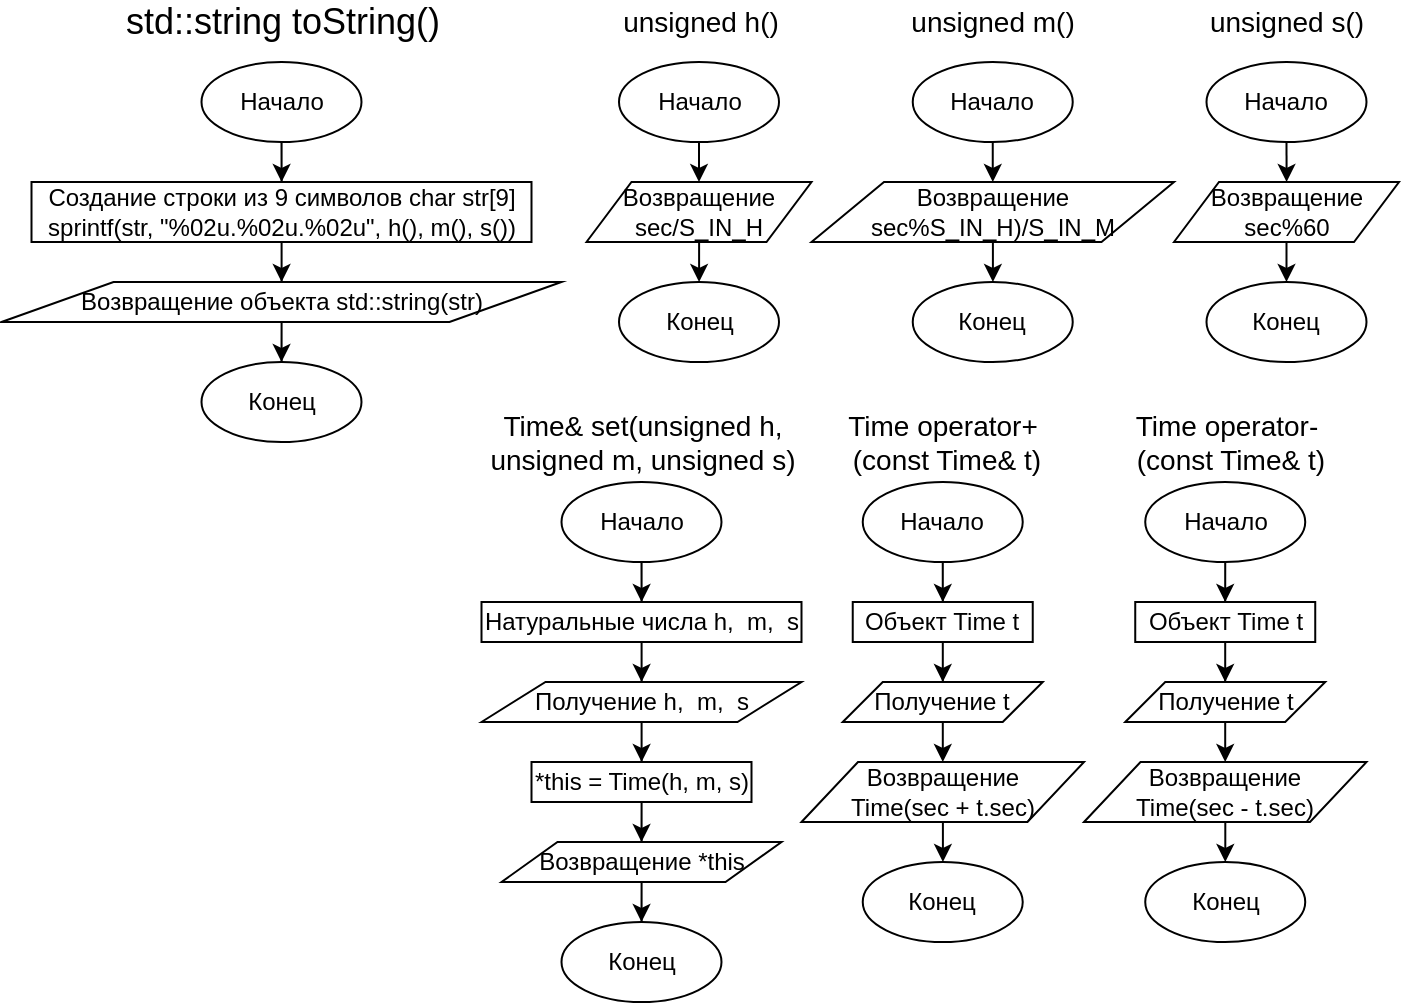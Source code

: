 <mxfile version="13.1.14"><diagram id="Hsi1N0cberL_-BoPGEi5" name="Page-1"><mxGraphModel dx="1308" dy="520" grid="1" gridSize="10" guides="1" tooltips="1" connect="1" arrows="1" fold="1" page="1" pageScale="1" pageWidth="850" pageHeight="1100" math="0" shadow="0"><root><mxCell id="0"/><mxCell id="1" parent="0"/><mxCell id="LDhQOHuRyV1jIk14AgpL-1128" style="edgeStyle=orthogonalEdgeStyle;rounded=0;orthogonalLoop=1;jettySize=auto;html=1;" edge="1" parent="1" source="LDhQOHuRyV1jIk14AgpL-1125" target="LDhQOHuRyV1jIk14AgpL-1127"><mxGeometry relative="1" as="geometry"/></mxCell><mxCell id="LDhQOHuRyV1jIk14AgpL-1125" value="Начало" style="ellipse;whiteSpace=wrap;html=1;" vertex="1" parent="1"><mxGeometry x="143.75" y="460" width="80" height="40" as="geometry"/></mxCell><mxCell id="LDhQOHuRyV1jIk14AgpL-1126" value="&lt;font style=&quot;font-size: 18px&quot;&gt;std::string toString()&lt;/font&gt;" style="text;html=1;align=center;verticalAlign=middle;resizable=0;points=[];autosize=1;" vertex="1" parent="1"><mxGeometry x="98.75" y="430" width="170" height="20" as="geometry"/></mxCell><mxCell id="LDhQOHuRyV1jIk14AgpL-1130" style="edgeStyle=orthogonalEdgeStyle;rounded=0;orthogonalLoop=1;jettySize=auto;html=1;" edge="1" parent="1" source="LDhQOHuRyV1jIk14AgpL-1127" target="LDhQOHuRyV1jIk14AgpL-1129"><mxGeometry relative="1" as="geometry"/></mxCell><mxCell id="LDhQOHuRyV1jIk14AgpL-1127" value="Создание строки из 9 символов&amp;nbsp;char str[9]&lt;br&gt;sprintf(str, &quot;%02u.%02u.%02u&quot;, h(), m(), s())" style="rounded=0;whiteSpace=wrap;html=1;" vertex="1" parent="1"><mxGeometry x="58.75" y="520" width="250" height="30" as="geometry"/></mxCell><mxCell id="LDhQOHuRyV1jIk14AgpL-1132" style="edgeStyle=orthogonalEdgeStyle;rounded=0;orthogonalLoop=1;jettySize=auto;html=1;" edge="1" parent="1" source="LDhQOHuRyV1jIk14AgpL-1129" target="LDhQOHuRyV1jIk14AgpL-1131"><mxGeometry relative="1" as="geometry"/></mxCell><mxCell id="LDhQOHuRyV1jIk14AgpL-1129" value="Возвращение объекта&amp;nbsp;std::string(str)" style="shape=parallelogram;perimeter=parallelogramPerimeter;whiteSpace=wrap;html=1;" vertex="1" parent="1"><mxGeometry x="43.75" y="570" width="280" height="20" as="geometry"/></mxCell><mxCell id="LDhQOHuRyV1jIk14AgpL-1131" value="Конец" style="ellipse;whiteSpace=wrap;html=1;" vertex="1" parent="1"><mxGeometry x="143.75" y="610" width="80" height="40" as="geometry"/></mxCell><mxCell id="LDhQOHuRyV1jIk14AgpL-1133" style="edgeStyle=orthogonalEdgeStyle;rounded=0;orthogonalLoop=1;jettySize=auto;html=1;" edge="1" parent="1" source="LDhQOHuRyV1jIk14AgpL-1134" target="LDhQOHuRyV1jIk14AgpL-1137"><mxGeometry relative="1" as="geometry"/></mxCell><mxCell id="LDhQOHuRyV1jIk14AgpL-1134" value="Начало" style="ellipse;whiteSpace=wrap;html=1;" vertex="1" parent="1"><mxGeometry x="323.75" y="670" width="80" height="40" as="geometry"/></mxCell><mxCell id="LDhQOHuRyV1jIk14AgpL-1135" value="&lt;font style=&quot;font-size: 14px&quot;&gt;Time&amp;amp; set(unsigned h, &lt;br&gt;unsigned m, unsigned s)&lt;/font&gt;" style="text;html=1;align=center;verticalAlign=middle;resizable=0;points=[];autosize=1;" vertex="1" parent="1"><mxGeometry x="278.75" y="630" width="170" height="40" as="geometry"/></mxCell><mxCell id="LDhQOHuRyV1jIk14AgpL-1136" style="edgeStyle=orthogonalEdgeStyle;rounded=0;orthogonalLoop=1;jettySize=auto;html=1;" edge="1" parent="1" source="LDhQOHuRyV1jIk14AgpL-1137" target="LDhQOHuRyV1jIk14AgpL-1139"><mxGeometry relative="1" as="geometry"/></mxCell><mxCell id="LDhQOHuRyV1jIk14AgpL-1137" value="Натуральные числа h,&amp;nbsp; m,&amp;nbsp; s" style="rounded=0;whiteSpace=wrap;html=1;" vertex="1" parent="1"><mxGeometry x="283.75" y="730" width="160" height="20" as="geometry"/></mxCell><mxCell id="LDhQOHuRyV1jIk14AgpL-1142" style="edgeStyle=orthogonalEdgeStyle;rounded=0;orthogonalLoop=1;jettySize=auto;html=1;" edge="1" parent="1" source="LDhQOHuRyV1jIk14AgpL-1139" target="LDhQOHuRyV1jIk14AgpL-1141"><mxGeometry relative="1" as="geometry"/></mxCell><mxCell id="LDhQOHuRyV1jIk14AgpL-1139" value="Получение&amp;nbsp;h,&amp;nbsp; m,&amp;nbsp; s" style="shape=parallelogram;perimeter=parallelogramPerimeter;whiteSpace=wrap;html=1;" vertex="1" parent="1"><mxGeometry x="283.75" y="770" width="160" height="20" as="geometry"/></mxCell><mxCell id="LDhQOHuRyV1jIk14AgpL-1140" value="Конец" style="ellipse;whiteSpace=wrap;html=1;" vertex="1" parent="1"><mxGeometry x="323.75" y="890" width="80" height="40" as="geometry"/></mxCell><mxCell id="LDhQOHuRyV1jIk14AgpL-1144" style="edgeStyle=orthogonalEdgeStyle;rounded=0;orthogonalLoop=1;jettySize=auto;html=1;entryX=0.5;entryY=0;entryDx=0;entryDy=0;" edge="1" parent="1" source="LDhQOHuRyV1jIk14AgpL-1141" target="LDhQOHuRyV1jIk14AgpL-1143"><mxGeometry relative="1" as="geometry"/></mxCell><mxCell id="LDhQOHuRyV1jIk14AgpL-1141" value="*this = Time(h, m, s)" style="rounded=0;whiteSpace=wrap;html=1;" vertex="1" parent="1"><mxGeometry x="308.75" y="810" width="110" height="20" as="geometry"/></mxCell><mxCell id="LDhQOHuRyV1jIk14AgpL-1145" style="edgeStyle=orthogonalEdgeStyle;rounded=0;orthogonalLoop=1;jettySize=auto;html=1;entryX=0.5;entryY=0;entryDx=0;entryDy=0;" edge="1" parent="1" source="LDhQOHuRyV1jIk14AgpL-1143" target="LDhQOHuRyV1jIk14AgpL-1140"><mxGeometry relative="1" as="geometry"/></mxCell><mxCell id="LDhQOHuRyV1jIk14AgpL-1143" value="Возвращение *this" style="shape=parallelogram;perimeter=parallelogramPerimeter;whiteSpace=wrap;html=1;" vertex="1" parent="1"><mxGeometry x="293.75" y="850" width="140" height="20" as="geometry"/></mxCell><mxCell id="LDhQOHuRyV1jIk14AgpL-1182" style="edgeStyle=orthogonalEdgeStyle;rounded=0;orthogonalLoop=1;jettySize=auto;html=1;" edge="1" parent="1" source="LDhQOHuRyV1jIk14AgpL-1171" target="LDhQOHuRyV1jIk14AgpL-1181"><mxGeometry relative="1" as="geometry"/></mxCell><mxCell id="LDhQOHuRyV1jIk14AgpL-1171" value="Начало" style="ellipse;whiteSpace=wrap;html=1;" vertex="1" parent="1"><mxGeometry x="352.5" y="460" width="80" height="40" as="geometry"/></mxCell><mxCell id="LDhQOHuRyV1jIk14AgpL-1172" value="&lt;font style=&quot;font-size: 14px&quot;&gt;unsigned h()&lt;/font&gt;" style="text;html=1;align=center;verticalAlign=middle;resizable=0;points=[];autosize=1;" vertex="1" parent="1"><mxGeometry x="347.5" y="430" width="90" height="20" as="geometry"/></mxCell><mxCell id="LDhQOHuRyV1jIk14AgpL-1177" value="Конец" style="ellipse;whiteSpace=wrap;html=1;" vertex="1" parent="1"><mxGeometry x="352.5" y="570" width="80" height="40" as="geometry"/></mxCell><mxCell id="LDhQOHuRyV1jIk14AgpL-1180" style="edgeStyle=orthogonalEdgeStyle;rounded=0;orthogonalLoop=1;jettySize=auto;html=1;entryX=0.5;entryY=0;entryDx=0;entryDy=0;" edge="1" parent="1" source="LDhQOHuRyV1jIk14AgpL-1181" target="LDhQOHuRyV1jIk14AgpL-1177"><mxGeometry relative="1" as="geometry"/></mxCell><mxCell id="LDhQOHuRyV1jIk14AgpL-1181" value="Возвращение &lt;br&gt;sec/S_IN_H" style="shape=parallelogram;perimeter=parallelogramPerimeter;whiteSpace=wrap;html=1;" vertex="1" parent="1"><mxGeometry x="336.25" y="520" width="112.5" height="30" as="geometry"/></mxCell><mxCell id="LDhQOHuRyV1jIk14AgpL-1190" style="edgeStyle=orthogonalEdgeStyle;rounded=0;orthogonalLoop=1;jettySize=auto;html=1;" edge="1" parent="1" source="LDhQOHuRyV1jIk14AgpL-1191" target="LDhQOHuRyV1jIk14AgpL-1195"><mxGeometry relative="1" as="geometry"/></mxCell><mxCell id="LDhQOHuRyV1jIk14AgpL-1191" value="Начало" style="ellipse;whiteSpace=wrap;html=1;" vertex="1" parent="1"><mxGeometry x="499.37" y="460" width="80" height="40" as="geometry"/></mxCell><mxCell id="LDhQOHuRyV1jIk14AgpL-1192" value="&lt;font style=&quot;font-size: 14px&quot;&gt;unsigned m()&lt;/font&gt;" style="text;html=1;align=center;verticalAlign=middle;resizable=0;points=[];autosize=1;" vertex="1" parent="1"><mxGeometry x="489.37" y="430" width="100" height="20" as="geometry"/></mxCell><mxCell id="LDhQOHuRyV1jIk14AgpL-1193" value="Конец" style="ellipse;whiteSpace=wrap;html=1;" vertex="1" parent="1"><mxGeometry x="499.37" y="570" width="80" height="40" as="geometry"/></mxCell><mxCell id="LDhQOHuRyV1jIk14AgpL-1194" style="edgeStyle=orthogonalEdgeStyle;rounded=0;orthogonalLoop=1;jettySize=auto;html=1;entryX=0.5;entryY=0;entryDx=0;entryDy=0;" edge="1" parent="1" source="LDhQOHuRyV1jIk14AgpL-1195" target="LDhQOHuRyV1jIk14AgpL-1193"><mxGeometry relative="1" as="geometry"/></mxCell><mxCell id="LDhQOHuRyV1jIk14AgpL-1195" value="Возвращение &lt;br&gt;sec%S_IN_H)/S_IN_M" style="shape=parallelogram;perimeter=parallelogramPerimeter;whiteSpace=wrap;html=1;" vertex="1" parent="1"><mxGeometry x="448.75" y="520" width="181.25" height="30" as="geometry"/></mxCell><mxCell id="LDhQOHuRyV1jIk14AgpL-1196" style="edgeStyle=orthogonalEdgeStyle;rounded=0;orthogonalLoop=1;jettySize=auto;html=1;" edge="1" parent="1" source="LDhQOHuRyV1jIk14AgpL-1197" target="LDhQOHuRyV1jIk14AgpL-1201"><mxGeometry relative="1" as="geometry"/></mxCell><mxCell id="LDhQOHuRyV1jIk14AgpL-1197" value="Начало" style="ellipse;whiteSpace=wrap;html=1;" vertex="1" parent="1"><mxGeometry x="646.25" y="460" width="80" height="40" as="geometry"/></mxCell><mxCell id="LDhQOHuRyV1jIk14AgpL-1198" value="&lt;font style=&quot;font-size: 14px&quot;&gt;unsigned s()&lt;/font&gt;" style="text;html=1;align=center;verticalAlign=middle;resizable=0;points=[];autosize=1;" vertex="1" parent="1"><mxGeometry x="641.25" y="430" width="90" height="20" as="geometry"/></mxCell><mxCell id="LDhQOHuRyV1jIk14AgpL-1199" value="Конец" style="ellipse;whiteSpace=wrap;html=1;" vertex="1" parent="1"><mxGeometry x="646.25" y="570" width="80" height="40" as="geometry"/></mxCell><mxCell id="LDhQOHuRyV1jIk14AgpL-1200" style="edgeStyle=orthogonalEdgeStyle;rounded=0;orthogonalLoop=1;jettySize=auto;html=1;entryX=0.5;entryY=0;entryDx=0;entryDy=0;" edge="1" parent="1" source="LDhQOHuRyV1jIk14AgpL-1201" target="LDhQOHuRyV1jIk14AgpL-1199"><mxGeometry relative="1" as="geometry"/></mxCell><mxCell id="LDhQOHuRyV1jIk14AgpL-1201" value="Возвращение &lt;br&gt;sec%60" style="shape=parallelogram;perimeter=parallelogramPerimeter;whiteSpace=wrap;html=1;" vertex="1" parent="1"><mxGeometry x="630" y="520" width="112.5" height="30" as="geometry"/></mxCell><mxCell id="LDhQOHuRyV1jIk14AgpL-1209" style="edgeStyle=orthogonalEdgeStyle;rounded=0;orthogonalLoop=1;jettySize=auto;html=1;" edge="1" parent="1" source="LDhQOHuRyV1jIk14AgpL-1203" target="LDhQOHuRyV1jIk14AgpL-1208"><mxGeometry relative="1" as="geometry"/></mxCell><mxCell id="LDhQOHuRyV1jIk14AgpL-1203" value="Начало" style="ellipse;whiteSpace=wrap;html=1;" vertex="1" parent="1"><mxGeometry x="474.37" y="670" width="80" height="40" as="geometry"/></mxCell><mxCell id="LDhQOHuRyV1jIk14AgpL-1204" value="&lt;font style=&quot;font-size: 14px&quot;&gt;Time operator+&lt;br&gt;&amp;nbsp;(const Time&amp;amp; t)&lt;/font&gt;" style="text;html=1;align=center;verticalAlign=middle;resizable=0;points=[];autosize=1;" vertex="1" parent="1"><mxGeometry x="459.37" y="630" width="110" height="40" as="geometry"/></mxCell><mxCell id="LDhQOHuRyV1jIk14AgpL-1205" value="Конец" style="ellipse;whiteSpace=wrap;html=1;" vertex="1" parent="1"><mxGeometry x="474.37" y="860" width="80" height="40" as="geometry"/></mxCell><mxCell id="LDhQOHuRyV1jIk14AgpL-1206" style="edgeStyle=orthogonalEdgeStyle;rounded=0;orthogonalLoop=1;jettySize=auto;html=1;entryX=0.5;entryY=0;entryDx=0;entryDy=0;" edge="1" parent="1" source="LDhQOHuRyV1jIk14AgpL-1207" target="LDhQOHuRyV1jIk14AgpL-1205"><mxGeometry relative="1" as="geometry"/></mxCell><mxCell id="LDhQOHuRyV1jIk14AgpL-1207" value="Возвращение &lt;br&gt;Time(sec + t.sec)" style="shape=parallelogram;perimeter=parallelogramPerimeter;whiteSpace=wrap;html=1;" vertex="1" parent="1"><mxGeometry x="443.75" y="810" width="141.25" height="30" as="geometry"/></mxCell><mxCell id="LDhQOHuRyV1jIk14AgpL-1211" style="edgeStyle=orthogonalEdgeStyle;rounded=0;orthogonalLoop=1;jettySize=auto;html=1;" edge="1" parent="1" source="LDhQOHuRyV1jIk14AgpL-1208" target="LDhQOHuRyV1jIk14AgpL-1210"><mxGeometry relative="1" as="geometry"/></mxCell><mxCell id="LDhQOHuRyV1jIk14AgpL-1208" value="Объект Time t" style="rounded=0;whiteSpace=wrap;html=1;" vertex="1" parent="1"><mxGeometry x="469.37" y="730" width="90" height="20" as="geometry"/></mxCell><mxCell id="LDhQOHuRyV1jIk14AgpL-1212" style="edgeStyle=orthogonalEdgeStyle;rounded=0;orthogonalLoop=1;jettySize=auto;html=1;" edge="1" parent="1" source="LDhQOHuRyV1jIk14AgpL-1210" target="LDhQOHuRyV1jIk14AgpL-1207"><mxGeometry relative="1" as="geometry"/></mxCell><mxCell id="LDhQOHuRyV1jIk14AgpL-1210" value="Получение t" style="shape=parallelogram;perimeter=parallelogramPerimeter;whiteSpace=wrap;html=1;" vertex="1" parent="1"><mxGeometry x="464.37" y="770" width="100" height="20" as="geometry"/></mxCell><mxCell id="LDhQOHuRyV1jIk14AgpL-1213" style="edgeStyle=orthogonalEdgeStyle;rounded=0;orthogonalLoop=1;jettySize=auto;html=1;" edge="1" parent="1" source="LDhQOHuRyV1jIk14AgpL-1214" target="LDhQOHuRyV1jIk14AgpL-1220"><mxGeometry relative="1" as="geometry"/></mxCell><mxCell id="LDhQOHuRyV1jIk14AgpL-1214" value="Начало" style="ellipse;whiteSpace=wrap;html=1;" vertex="1" parent="1"><mxGeometry x="615.62" y="670" width="80" height="40" as="geometry"/></mxCell><mxCell id="LDhQOHuRyV1jIk14AgpL-1215" value="&lt;font style=&quot;font-size: 14px&quot;&gt;Time operator-&lt;br&gt;&amp;nbsp;(const Time&amp;amp; t)&lt;/font&gt;" style="text;html=1;align=center;verticalAlign=middle;resizable=0;points=[];autosize=1;" vertex="1" parent="1"><mxGeometry x="600.62" y="630" width="110" height="40" as="geometry"/></mxCell><mxCell id="LDhQOHuRyV1jIk14AgpL-1216" value="Конец" style="ellipse;whiteSpace=wrap;html=1;" vertex="1" parent="1"><mxGeometry x="615.62" y="860" width="80" height="40" as="geometry"/></mxCell><mxCell id="LDhQOHuRyV1jIk14AgpL-1217" style="edgeStyle=orthogonalEdgeStyle;rounded=0;orthogonalLoop=1;jettySize=auto;html=1;entryX=0.5;entryY=0;entryDx=0;entryDy=0;" edge="1" parent="1" source="LDhQOHuRyV1jIk14AgpL-1218" target="LDhQOHuRyV1jIk14AgpL-1216"><mxGeometry relative="1" as="geometry"/></mxCell><mxCell id="LDhQOHuRyV1jIk14AgpL-1218" value="Возвращение &lt;br&gt;Time(sec - t.sec)" style="shape=parallelogram;perimeter=parallelogramPerimeter;whiteSpace=wrap;html=1;" vertex="1" parent="1"><mxGeometry x="585" y="810" width="141.25" height="30" as="geometry"/></mxCell><mxCell id="LDhQOHuRyV1jIk14AgpL-1219" style="edgeStyle=orthogonalEdgeStyle;rounded=0;orthogonalLoop=1;jettySize=auto;html=1;" edge="1" parent="1" source="LDhQOHuRyV1jIk14AgpL-1220" target="LDhQOHuRyV1jIk14AgpL-1222"><mxGeometry relative="1" as="geometry"/></mxCell><mxCell id="LDhQOHuRyV1jIk14AgpL-1220" value="Объект Time t" style="rounded=0;whiteSpace=wrap;html=1;" vertex="1" parent="1"><mxGeometry x="610.62" y="730" width="90" height="20" as="geometry"/></mxCell><mxCell id="LDhQOHuRyV1jIk14AgpL-1221" style="edgeStyle=orthogonalEdgeStyle;rounded=0;orthogonalLoop=1;jettySize=auto;html=1;" edge="1" parent="1" source="LDhQOHuRyV1jIk14AgpL-1222" target="LDhQOHuRyV1jIk14AgpL-1218"><mxGeometry relative="1" as="geometry"/></mxCell><mxCell id="LDhQOHuRyV1jIk14AgpL-1222" value="Получение t" style="shape=parallelogram;perimeter=parallelogramPerimeter;whiteSpace=wrap;html=1;" vertex="1" parent="1"><mxGeometry x="605.62" y="770" width="100" height="20" as="geometry"/></mxCell></root></mxGraphModel></diagram></mxfile>